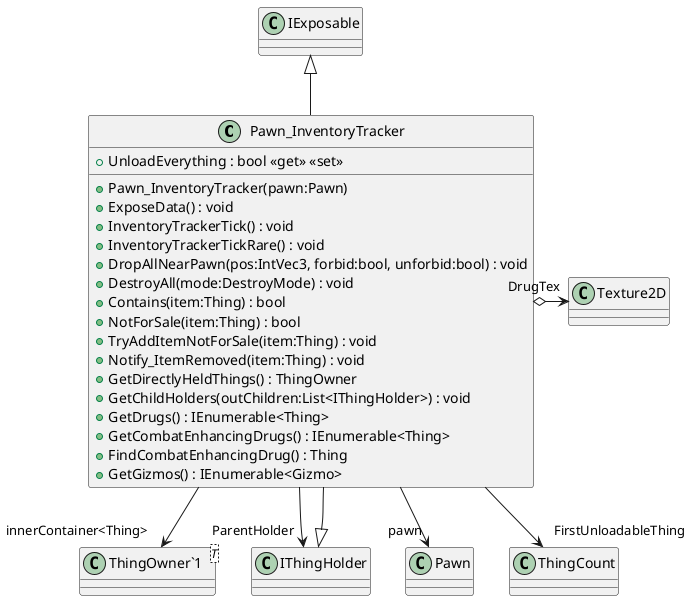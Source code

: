 @startuml
class Pawn_InventoryTracker {
    + UnloadEverything : bool <<get>> <<set>>
    + Pawn_InventoryTracker(pawn:Pawn)
    + ExposeData() : void
    + InventoryTrackerTick() : void
    + InventoryTrackerTickRare() : void
    + DropAllNearPawn(pos:IntVec3, forbid:bool, unforbid:bool) : void
    + DestroyAll(mode:DestroyMode) : void
    + Contains(item:Thing) : bool
    + NotForSale(item:Thing) : bool
    + TryAddItemNotForSale(item:Thing) : void
    + Notify_ItemRemoved(item:Thing) : void
    + GetDirectlyHeldThings() : ThingOwner
    + GetChildHolders(outChildren:List<IThingHolder>) : void
    + GetDrugs() : IEnumerable<Thing>
    + GetCombatEnhancingDrugs() : IEnumerable<Thing>
    + FindCombatEnhancingDrug() : Thing
    + GetGizmos() : IEnumerable<Gizmo>
}
class "ThingOwner`1"<T> {
}
IThingHolder <|-- Pawn_InventoryTracker
IExposable <|-- Pawn_InventoryTracker
Pawn_InventoryTracker --> "pawn" Pawn
Pawn_InventoryTracker --> "innerContainer<Thing>" "ThingOwner`1"
Pawn_InventoryTracker o-> "DrugTex" Texture2D
Pawn_InventoryTracker --> "FirstUnloadableThing" ThingCount
Pawn_InventoryTracker --> "ParentHolder" IThingHolder
@enduml
